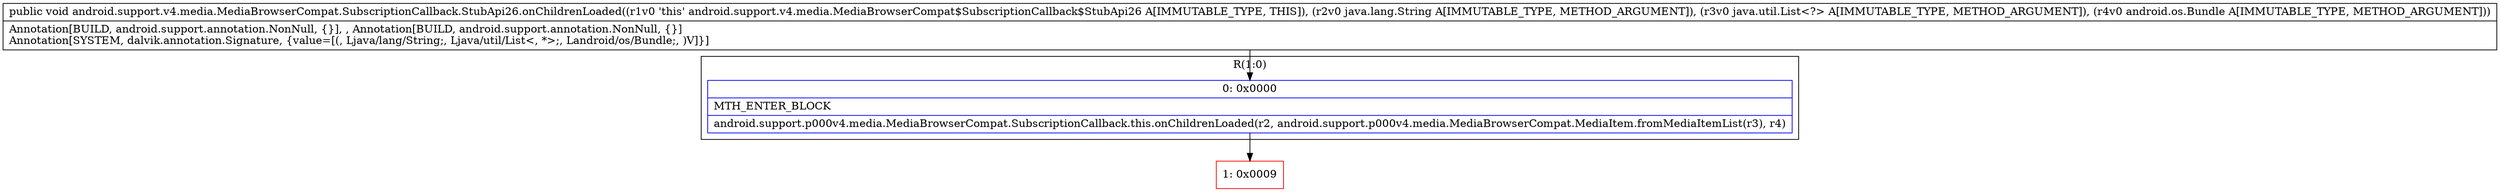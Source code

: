 digraph "CFG forandroid.support.v4.media.MediaBrowserCompat.SubscriptionCallback.StubApi26.onChildrenLoaded(Ljava\/lang\/String;Ljava\/util\/List;Landroid\/os\/Bundle;)V" {
subgraph cluster_Region_847229984 {
label = "R(1:0)";
node [shape=record,color=blue];
Node_0 [shape=record,label="{0\:\ 0x0000|MTH_ENTER_BLOCK\l|android.support.p000v4.media.MediaBrowserCompat.SubscriptionCallback.this.onChildrenLoaded(r2, android.support.p000v4.media.MediaBrowserCompat.MediaItem.fromMediaItemList(r3), r4)\l}"];
}
Node_1 [shape=record,color=red,label="{1\:\ 0x0009}"];
MethodNode[shape=record,label="{public void android.support.v4.media.MediaBrowserCompat.SubscriptionCallback.StubApi26.onChildrenLoaded((r1v0 'this' android.support.v4.media.MediaBrowserCompat$SubscriptionCallback$StubApi26 A[IMMUTABLE_TYPE, THIS]), (r2v0 java.lang.String A[IMMUTABLE_TYPE, METHOD_ARGUMENT]), (r3v0 java.util.List\<?\> A[IMMUTABLE_TYPE, METHOD_ARGUMENT]), (r4v0 android.os.Bundle A[IMMUTABLE_TYPE, METHOD_ARGUMENT]))  | Annotation[BUILD, android.support.annotation.NonNull, \{\}], , Annotation[BUILD, android.support.annotation.NonNull, \{\}]\lAnnotation[SYSTEM, dalvik.annotation.Signature, \{value=[(, Ljava\/lang\/String;, Ljava\/util\/List\<, *\>;, Landroid\/os\/Bundle;, )V]\}]\l}"];
MethodNode -> Node_0;
Node_0 -> Node_1;
}

